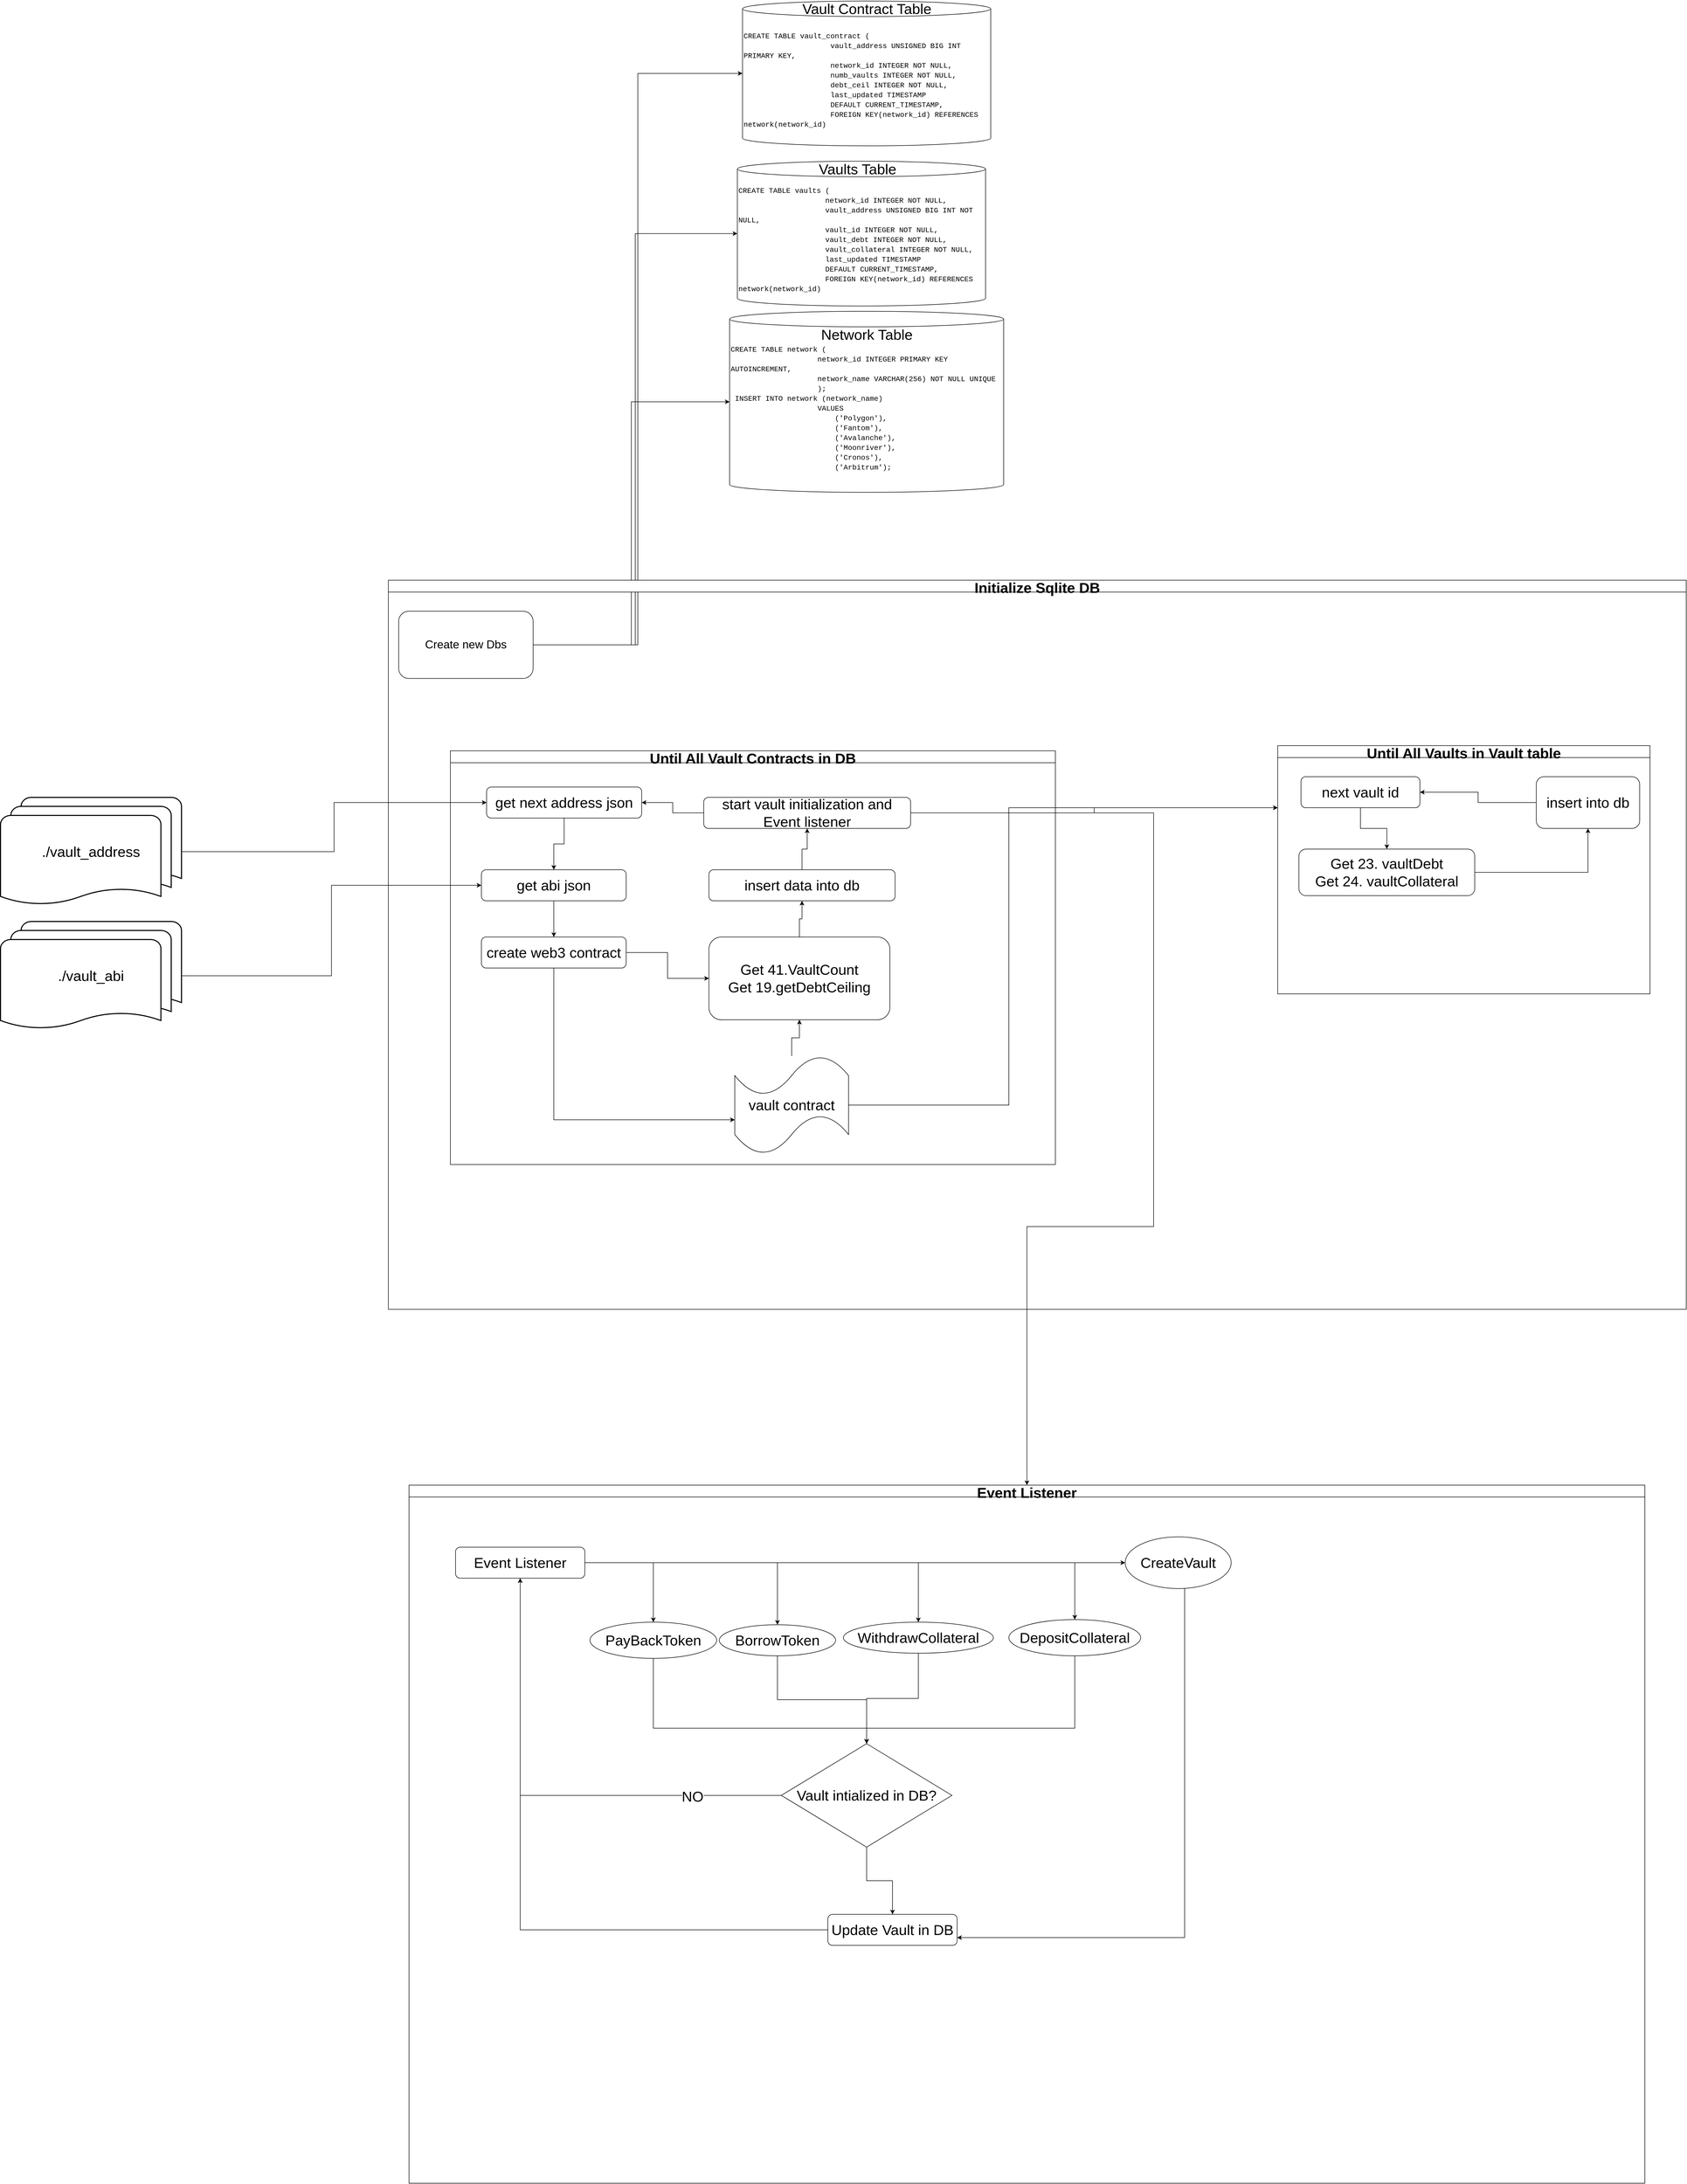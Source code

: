 <mxfile version="15.8.7" type="device"><diagram id="trthYVlDTXXueIZqfXsp" name="Page-1"><mxGraphModel dx="5200" dy="5685" grid="1" gridSize="10" guides="1" tooltips="1" connect="1" arrows="1" fold="1" page="1" pageScale="1" pageWidth="850" pageHeight="1100" math="0" shadow="0"><root><mxCell id="0"/><mxCell id="1" parent="0"/><mxCell id="JHZq_Z_VA7rRDfza121q-10" value="&lt;div style=&quot;font-family: &amp;#34;consolas&amp;#34; , &amp;#34;courier new&amp;#34; , monospace ; font-size: 14px ; line-height: 19px&quot;&gt;&lt;div style=&quot;font-family: &amp;#34;consolas&amp;#34; , &amp;#34;courier new&amp;#34; , monospace ; line-height: 19px&quot;&gt;&lt;div&gt;&lt;span style=&quot;background-color: rgb(255 , 255 , 255)&quot;&gt;CREATE TABLE vault_contract (&lt;/span&gt;&lt;/div&gt;&lt;div&gt;&lt;span style=&quot;background-color: rgb(255 , 255 , 255)&quot;&gt;&amp;nbsp; &amp;nbsp; &amp;nbsp; &amp;nbsp; &amp;nbsp; &amp;nbsp; &amp;nbsp; &amp;nbsp; &amp;nbsp; &amp;nbsp; vault_address UNSIGNED BIG INT PRIMARY KEY,&lt;/span&gt;&lt;/div&gt;&lt;div&gt;&lt;span style=&quot;background-color: rgb(255 , 255 , 255)&quot;&gt;&amp;nbsp; &amp;nbsp; &amp;nbsp; &amp;nbsp; &amp;nbsp; &amp;nbsp; &amp;nbsp; &amp;nbsp; &amp;nbsp; &amp;nbsp; network_id INTEGER NOT NULL,&lt;/span&gt;&lt;/div&gt;&lt;div&gt;&lt;span style=&quot;background-color: rgb(255 , 255 , 255)&quot;&gt;&amp;nbsp; &amp;nbsp; &amp;nbsp; &amp;nbsp; &amp;nbsp; &amp;nbsp; &amp;nbsp; &amp;nbsp; &amp;nbsp; &amp;nbsp; numb_vaults INTEGER NOT NULL,&lt;/span&gt;&lt;/div&gt;&lt;div&gt;&lt;span style=&quot;background-color: rgb(255 , 255 , 255)&quot;&gt;&amp;nbsp; &amp;nbsp; &amp;nbsp; &amp;nbsp; &amp;nbsp; &amp;nbsp; &amp;nbsp; &amp;nbsp; &amp;nbsp; &amp;nbsp; debt_ceil INTEGER NOT NULL,&lt;/span&gt;&lt;/div&gt;&lt;div&gt;&lt;span style=&quot;background-color: rgb(255 , 255 , 255)&quot;&gt;&amp;nbsp; &amp;nbsp; &amp;nbsp; &amp;nbsp; &amp;nbsp; &amp;nbsp; &amp;nbsp; &amp;nbsp; &amp;nbsp; &amp;nbsp; last_updated TIMESTAMP&lt;/span&gt;&lt;/div&gt;&lt;div&gt;&lt;span style=&quot;background-color: rgb(255 , 255 , 255)&quot;&gt;&amp;nbsp; &amp;nbsp; &amp;nbsp; &amp;nbsp; &amp;nbsp; &amp;nbsp; &amp;nbsp; &amp;nbsp; &amp;nbsp; &amp;nbsp; DEFAULT CURRENT_TIMESTAMP,&lt;/span&gt;&lt;/div&gt;&lt;div&gt;&lt;span style=&quot;background-color: rgb(255 , 255 , 255)&quot;&gt;&amp;nbsp; &amp;nbsp; &amp;nbsp; &amp;nbsp; &amp;nbsp; &amp;nbsp; &amp;nbsp; &amp;nbsp; &amp;nbsp; &amp;nbsp; FOREIGN KEY(network_id) REFERENCES network(network_id)&lt;/span&gt;&lt;/div&gt;&lt;/div&gt;&lt;/div&gt;" style="shape=cylinder3;whiteSpace=wrap;html=1;boundedLbl=1;backgroundOutline=1;size=15;fontSize=22;strokeColor=#000000;align=left;" parent="1" vertex="1"><mxGeometry x="825" y="-1270" width="480" height="280" as="geometry"/></mxCell><mxCell id="JHZq_Z_VA7rRDfza121q-9" value="&lt;div style=&quot;font-family: &amp;#34;consolas&amp;#34; , &amp;#34;courier new&amp;#34; , monospace ; font-size: 14px ; line-height: 19px&quot;&gt;&lt;div&gt;&lt;span style=&quot;background-color: rgb(255 , 255 , 255)&quot;&gt;CREATE TABLE vaults (&lt;/span&gt;&lt;/div&gt;&lt;div&gt;&lt;span style=&quot;background-color: rgb(255 , 255 , 255)&quot;&gt;&amp;nbsp; &amp;nbsp; &amp;nbsp; &amp;nbsp; &amp;nbsp; &amp;nbsp; &amp;nbsp; &amp;nbsp; &amp;nbsp; &amp;nbsp; network_id INTEGER NOT NULL,&lt;/span&gt;&lt;/div&gt;&lt;div&gt;&lt;span style=&quot;background-color: rgb(255 , 255 , 255)&quot;&gt;&amp;nbsp; &amp;nbsp; &amp;nbsp; &amp;nbsp; &amp;nbsp; &amp;nbsp; &amp;nbsp; &amp;nbsp; &amp;nbsp; &amp;nbsp; vault_address UNSIGNED BIG INT NOT NULL,&lt;/span&gt;&lt;/div&gt;&lt;div&gt;&lt;span style=&quot;background-color: rgb(255 , 255 , 255)&quot;&gt;&amp;nbsp; &amp;nbsp; &amp;nbsp; &amp;nbsp; &amp;nbsp; &amp;nbsp; &amp;nbsp; &amp;nbsp; &amp;nbsp; &amp;nbsp; vault_id INTEGER NOT NULL,&lt;/span&gt;&lt;/div&gt;&lt;div&gt;&lt;span style=&quot;background-color: rgb(255 , 255 , 255)&quot;&gt;&amp;nbsp; &amp;nbsp; &amp;nbsp; &amp;nbsp; &amp;nbsp; &amp;nbsp; &amp;nbsp; &amp;nbsp; &amp;nbsp; &amp;nbsp; vault_debt INTEGER NOT NULL,&lt;/span&gt;&lt;/div&gt;&lt;div&gt;&lt;span style=&quot;background-color: rgb(255 , 255 , 255)&quot;&gt;&amp;nbsp; &amp;nbsp; &amp;nbsp; &amp;nbsp; &amp;nbsp; &amp;nbsp; &amp;nbsp; &amp;nbsp; &amp;nbsp; &amp;nbsp; vault_collateral INTEGER NOT NULL,&lt;/span&gt;&lt;/div&gt;&lt;div&gt;&lt;span style=&quot;background-color: rgb(255 , 255 , 255)&quot;&gt;&amp;nbsp; &amp;nbsp; &amp;nbsp; &amp;nbsp; &amp;nbsp; &amp;nbsp; &amp;nbsp; &amp;nbsp; &amp;nbsp; &amp;nbsp; last_updated TIMESTAMP&lt;/span&gt;&lt;/div&gt;&lt;div&gt;&lt;span style=&quot;background-color: rgb(255 , 255 , 255)&quot;&gt;&amp;nbsp; &amp;nbsp; &amp;nbsp; &amp;nbsp; &amp;nbsp; &amp;nbsp; &amp;nbsp; &amp;nbsp; &amp;nbsp; &amp;nbsp; DEFAULT CURRENT_TIMESTAMP,&lt;/span&gt;&lt;/div&gt;&lt;div&gt;&lt;span style=&quot;background-color: rgb(255 , 255 , 255)&quot;&gt;&amp;nbsp; &amp;nbsp; &amp;nbsp; &amp;nbsp; &amp;nbsp; &amp;nbsp; &amp;nbsp; &amp;nbsp; &amp;nbsp; &amp;nbsp; FOREIGN KEY(network_id) REFERENCES network(network_id)&lt;/span&gt;&lt;/div&gt;&lt;/div&gt;" style="shape=cylinder3;whiteSpace=wrap;html=1;boundedLbl=1;backgroundOutline=1;size=15;fontSize=22;strokeColor=#000000;align=left;" parent="1" vertex="1"><mxGeometry x="815" y="-960.26" width="480" height="280" as="geometry"/></mxCell><mxCell id="JHZq_Z_VA7rRDfza121q-11" value="&lt;div style=&quot;font-family: &amp;#34;consolas&amp;#34; , &amp;#34;courier new&amp;#34; , monospace ; font-size: 14px ; line-height: 19px&quot;&gt;&lt;div style=&quot;font-family: &amp;#34;consolas&amp;#34; , &amp;#34;courier new&amp;#34; , monospace ; line-height: 19px&quot;&gt;&lt;div style=&quot;font-family: &amp;#34;consolas&amp;#34; , &amp;#34;courier new&amp;#34; , monospace ; line-height: 19px&quot;&gt;&lt;div&gt;&lt;font&gt;CREATE TABLE network (&lt;/font&gt;&lt;/div&gt;&lt;div&gt;&lt;font&gt;&amp;nbsp; &amp;nbsp; &amp;nbsp; &amp;nbsp; &amp;nbsp; &amp;nbsp; &amp;nbsp; &amp;nbsp; &amp;nbsp; &amp;nbsp; network_id INTEGER PRIMARY KEY AUTOINCREMENT,&lt;/font&gt;&lt;/div&gt;&lt;div&gt;&lt;font&gt;&amp;nbsp; &amp;nbsp; &amp;nbsp; &amp;nbsp; &amp;nbsp; &amp;nbsp; &amp;nbsp; &amp;nbsp; &amp;nbsp; &amp;nbsp; network_name VARCHAR(256) NOT NULL UNIQUE&lt;/font&gt;&lt;/div&gt;&lt;div&gt;&lt;font&gt;&amp;nbsp; &amp;nbsp; &amp;nbsp; &amp;nbsp; &amp;nbsp; &amp;nbsp; &amp;nbsp; &amp;nbsp; &amp;nbsp; &amp;nbsp; );&lt;/font&gt;&lt;/div&gt;&lt;div&gt;&lt;font&gt;&amp;nbsp;INSERT INTO network (network_name) &lt;/font&gt;&lt;/div&gt;&lt;div&gt;&lt;font&gt;&amp;nbsp; &amp;nbsp; &amp;nbsp; &amp;nbsp; &amp;nbsp; &amp;nbsp; &amp;nbsp; &amp;nbsp; &amp;nbsp; &amp;nbsp; VALUES&lt;/font&gt;&lt;/div&gt;&lt;div&gt;&lt;font&gt;&amp;nbsp; &amp;nbsp; &amp;nbsp; &amp;nbsp; &amp;nbsp; &amp;nbsp; &amp;nbsp; &amp;nbsp; &amp;nbsp; &amp;nbsp; &amp;nbsp; &amp;nbsp; ('Polygon'),&lt;/font&gt;&lt;/div&gt;&lt;div&gt;&lt;font&gt;&amp;nbsp; &amp;nbsp; &amp;nbsp; &amp;nbsp; &amp;nbsp; &amp;nbsp; &amp;nbsp; &amp;nbsp; &amp;nbsp; &amp;nbsp; &amp;nbsp; &amp;nbsp; ('Fantom'),&lt;/font&gt;&lt;/div&gt;&lt;div&gt;&lt;font&gt;&amp;nbsp; &amp;nbsp; &amp;nbsp; &amp;nbsp; &amp;nbsp; &amp;nbsp; &amp;nbsp; &amp;nbsp; &amp;nbsp; &amp;nbsp; &amp;nbsp; &amp;nbsp; ('Avalanche'),&lt;/font&gt;&lt;/div&gt;&lt;div&gt;&lt;font&gt;&amp;nbsp; &amp;nbsp; &amp;nbsp; &amp;nbsp; &amp;nbsp; &amp;nbsp; &amp;nbsp; &amp;nbsp; &amp;nbsp; &amp;nbsp; &amp;nbsp; &amp;nbsp; ('Moonriver'),&lt;/font&gt;&lt;/div&gt;&lt;div&gt;&lt;font&gt;&amp;nbsp; &amp;nbsp; &amp;nbsp; &amp;nbsp; &amp;nbsp; &amp;nbsp; &amp;nbsp; &amp;nbsp; &amp;nbsp; &amp;nbsp; &amp;nbsp; &amp;nbsp; ('Cronos'),&lt;/font&gt;&lt;/div&gt;&lt;div&gt;&lt;font&gt;&amp;nbsp; &amp;nbsp; &amp;nbsp; &amp;nbsp; &amp;nbsp; &amp;nbsp; &amp;nbsp; &amp;nbsp; &amp;nbsp; &amp;nbsp; &amp;nbsp; &amp;nbsp; ('Arbitrum');&lt;/font&gt;&lt;/div&gt;&lt;/div&gt;&lt;/div&gt;&lt;/div&gt;" style="shape=cylinder3;whiteSpace=wrap;html=1;boundedLbl=1;backgroundOutline=1;size=15;fontSize=22;strokeColor=#000000;align=left;" parent="1" vertex="1"><mxGeometry x="800" y="-670" width="530" height="350" as="geometry"/></mxCell><mxCell id="JHZq_Z_VA7rRDfza121q-12" style="edgeStyle=orthogonalEdgeStyle;rounded=0;orthogonalLoop=1;jettySize=auto;html=1;entryX=0;entryY=0.5;entryDx=0;entryDy=0;entryPerimeter=0;fontSize=22;fontColor=#000000;" parent="1" source="JHZq_Z_VA7rRDfza121q-8" target="JHZq_Z_VA7rRDfza121q-10" edge="1"><mxGeometry relative="1" as="geometry"/></mxCell><mxCell id="JHZq_Z_VA7rRDfza121q-13" style="edgeStyle=orthogonalEdgeStyle;rounded=0;orthogonalLoop=1;jettySize=auto;html=1;entryX=0;entryY=0.5;entryDx=0;entryDy=0;entryPerimeter=0;fontSize=22;fontColor=#000000;" parent="1" source="JHZq_Z_VA7rRDfza121q-8" target="JHZq_Z_VA7rRDfza121q-9" edge="1"><mxGeometry relative="1" as="geometry"/></mxCell><mxCell id="JHZq_Z_VA7rRDfza121q-14" style="edgeStyle=orthogonalEdgeStyle;rounded=0;orthogonalLoop=1;jettySize=auto;html=1;entryX=0;entryY=0.5;entryDx=0;entryDy=0;entryPerimeter=0;fontSize=22;fontColor=#000000;" parent="1" source="JHZq_Z_VA7rRDfza121q-8" target="JHZq_Z_VA7rRDfza121q-11" edge="1"><mxGeometry relative="1" as="geometry"/></mxCell><mxCell id="JHZq_Z_VA7rRDfza121q-18" value="&lt;font style=&quot;font-size: 28px&quot;&gt;Network Table&lt;/font&gt;" style="text;html=1;strokeColor=none;fillColor=none;align=center;verticalAlign=middle;whiteSpace=wrap;rounded=0;labelBackgroundColor=none;fontSize=22;fontColor=#000000;" parent="1" vertex="1"><mxGeometry x="957.5" y="-640" width="215" height="30" as="geometry"/></mxCell><mxCell id="JHZq_Z_VA7rRDfza121q-19" value="&lt;font style=&quot;font-size: 28px&quot;&gt;Vaults Table&lt;/font&gt;" style="text;html=1;strokeColor=none;fillColor=none;align=center;verticalAlign=middle;whiteSpace=wrap;rounded=0;labelBackgroundColor=none;fontSize=22;fontColor=#000000;" parent="1" vertex="1"><mxGeometry x="940" y="-960.26" width="215" height="30" as="geometry"/></mxCell><mxCell id="JHZq_Z_VA7rRDfza121q-20" value="&lt;font style=&quot;font-size: 28px&quot;&gt;Vault Contract Table&lt;/font&gt;" style="text;html=1;strokeColor=none;fillColor=none;align=center;verticalAlign=middle;whiteSpace=wrap;rounded=0;labelBackgroundColor=none;fontSize=22;fontColor=#000000;" parent="1" vertex="1"><mxGeometry x="923.75" y="-1270" width="282.5" height="30" as="geometry"/></mxCell><mxCell id="JHZq_Z_VA7rRDfza121q-24" value="Initialize Sqlite DB" style="swimlane;labelBackgroundColor=none;fontSize=28;fontColor=#000000;strokeColor=#000000;" parent="1" vertex="1"><mxGeometry x="140" y="-150" width="2510" height="1410" as="geometry"/></mxCell><mxCell id="JHZq_Z_VA7rRDfza121q-8" value="Create new Dbs" style="rounded=1;whiteSpace=wrap;html=1;fontSize=22;strokeColor=#000000;" parent="JHZq_Z_VA7rRDfza121q-24" vertex="1"><mxGeometry x="20" y="60" width="260" height="130" as="geometry"/></mxCell><mxCell id="JHZq_Z_VA7rRDfza121q-26" value="Until All Vault Contracts in DB" style="swimlane;labelBackgroundColor=none;fontSize=28;fontColor=#000000;strokeColor=#000000;" parent="JHZq_Z_VA7rRDfza121q-24" vertex="1"><mxGeometry x="120" y="330" width="1170" height="800" as="geometry"/></mxCell><mxCell id="JHZq_Z_VA7rRDfza121q-33" value="" style="edgeStyle=orthogonalEdgeStyle;rounded=0;orthogonalLoop=1;jettySize=auto;html=1;fontSize=28;fontColor=#000000;" parent="JHZq_Z_VA7rRDfza121q-26" source="JHZq_Z_VA7rRDfza121q-27" target="JHZq_Z_VA7rRDfza121q-32" edge="1"><mxGeometry relative="1" as="geometry"/></mxCell><mxCell id="JHZq_Z_VA7rRDfza121q-27" value="get next address json" style="rounded=1;whiteSpace=wrap;html=1;labelBackgroundColor=none;fontSize=28;fontColor=#000000;strokeColor=#000000;" parent="JHZq_Z_VA7rRDfza121q-26" vertex="1"><mxGeometry x="70" y="70" width="300" height="60" as="geometry"/></mxCell><mxCell id="JHZq_Z_VA7rRDfza121q-48" style="edgeStyle=orthogonalEdgeStyle;rounded=0;orthogonalLoop=1;jettySize=auto;html=1;fontSize=28;fontColor=#000000;" parent="JHZq_Z_VA7rRDfza121q-26" source="JHZq_Z_VA7rRDfza121q-32" target="JHZq_Z_VA7rRDfza121q-47" edge="1"><mxGeometry relative="1" as="geometry"/></mxCell><mxCell id="JHZq_Z_VA7rRDfza121q-32" value="get abi json" style="whiteSpace=wrap;html=1;fontSize=28;strokeColor=#000000;fontColor=#000000;rounded=1;labelBackgroundColor=none;" parent="JHZq_Z_VA7rRDfza121q-26" vertex="1"><mxGeometry x="60" y="230" width="280" height="60" as="geometry"/></mxCell><mxCell id="JHZq_Z_VA7rRDfza121q-38" value="" style="edgeStyle=orthogonalEdgeStyle;rounded=0;orthogonalLoop=1;jettySize=auto;html=1;fontSize=28;fontColor=#000000;" parent="JHZq_Z_VA7rRDfza121q-26" source="JHZq_Z_VA7rRDfza121q-35" target="JHZq_Z_VA7rRDfza121q-37" edge="1"><mxGeometry relative="1" as="geometry"/></mxCell><mxCell id="JHZq_Z_VA7rRDfza121q-35" value="insert data into db" style="whiteSpace=wrap;html=1;fontSize=28;strokeColor=#000000;fontColor=#000000;rounded=1;labelBackgroundColor=none;" parent="JHZq_Z_VA7rRDfza121q-26" vertex="1"><mxGeometry x="500" y="230" width="360" height="60" as="geometry"/></mxCell><mxCell id="JHZq_Z_VA7rRDfza121q-39" style="edgeStyle=orthogonalEdgeStyle;rounded=0;orthogonalLoop=1;jettySize=auto;html=1;entryX=1;entryY=0.5;entryDx=0;entryDy=0;fontSize=28;fontColor=#000000;" parent="JHZq_Z_VA7rRDfza121q-26" source="JHZq_Z_VA7rRDfza121q-37" target="JHZq_Z_VA7rRDfza121q-27" edge="1"><mxGeometry relative="1" as="geometry"/></mxCell><mxCell id="JHZq_Z_VA7rRDfza121q-37" value="start vault initialization and Event listener" style="whiteSpace=wrap;html=1;fontSize=28;strokeColor=#000000;fontColor=#000000;rounded=1;labelBackgroundColor=none;" parent="JHZq_Z_VA7rRDfza121q-26" vertex="1"><mxGeometry x="490" y="90" width="400" height="60" as="geometry"/></mxCell><mxCell id="JHZq_Z_VA7rRDfza121q-42" value="vault contract" style="shape=tape;whiteSpace=wrap;html=1;labelBackgroundColor=none;fontSize=28;fontColor=#000000;strokeColor=#000000;" parent="JHZq_Z_VA7rRDfza121q-26" vertex="1"><mxGeometry x="550" y="590" width="220" height="190" as="geometry"/></mxCell><mxCell id="JHZq_Z_VA7rRDfza121q-49" style="edgeStyle=orthogonalEdgeStyle;rounded=0;orthogonalLoop=1;jettySize=auto;html=1;entryX=0;entryY=0.65;entryDx=0;entryDy=0;entryPerimeter=0;fontSize=28;fontColor=#000000;" parent="JHZq_Z_VA7rRDfza121q-26" source="JHZq_Z_VA7rRDfza121q-47" target="JHZq_Z_VA7rRDfza121q-42" edge="1"><mxGeometry relative="1" as="geometry"><Array as="points"><mxPoint x="200" y="714"/></Array></mxGeometry></mxCell><mxCell id="JHZq_Z_VA7rRDfza121q-47" value="create web3 contract" style="whiteSpace=wrap;html=1;fontSize=28;strokeColor=#000000;fontColor=#000000;rounded=1;labelBackgroundColor=none;" parent="JHZq_Z_VA7rRDfza121q-26" vertex="1"><mxGeometry x="60" y="360" width="280" height="60" as="geometry"/></mxCell><mxCell id="JHZq_Z_VA7rRDfza121q-41" value="Until All Vaults in Vault table" style="swimlane;labelBackgroundColor=none;fontSize=28;fontColor=#000000;strokeColor=#000000;" parent="JHZq_Z_VA7rRDfza121q-24" vertex="1"><mxGeometry x="1720" y="320" width="720" height="480" as="geometry"/></mxCell><mxCell id="gvVPe7brHe1ALMW1qg7L-3" value="" style="edgeStyle=orthogonalEdgeStyle;rounded=0;orthogonalLoop=1;jettySize=auto;html=1;" parent="JHZq_Z_VA7rRDfza121q-41" source="gvVPe7brHe1ALMW1qg7L-1" target="gvVPe7brHe1ALMW1qg7L-2" edge="1"><mxGeometry relative="1" as="geometry"/></mxCell><mxCell id="gvVPe7brHe1ALMW1qg7L-1" value="next vault id" style="rounded=1;whiteSpace=wrap;html=1;labelBackgroundColor=none;fontSize=28;fontColor=#000000;strokeColor=#000000;" parent="JHZq_Z_VA7rRDfza121q-41" vertex="1"><mxGeometry x="45" y="60" width="230" height="60" as="geometry"/></mxCell><mxCell id="gvVPe7brHe1ALMW1qg7L-5" value="" style="edgeStyle=orthogonalEdgeStyle;rounded=0;orthogonalLoop=1;jettySize=auto;html=1;" parent="JHZq_Z_VA7rRDfza121q-41" source="gvVPe7brHe1ALMW1qg7L-2" target="gvVPe7brHe1ALMW1qg7L-4" edge="1"><mxGeometry relative="1" as="geometry"/></mxCell><mxCell id="gvVPe7brHe1ALMW1qg7L-2" value="Get 23. vaultDebt&lt;br&gt;Get 24. vaultCollateral" style="rounded=1;whiteSpace=wrap;html=1;fontSize=28;fontColor=#000000;strokeColor=#000000;" parent="JHZq_Z_VA7rRDfza121q-41" vertex="1"><mxGeometry x="41" y="200" width="340" height="90" as="geometry"/></mxCell><mxCell id="gvVPe7brHe1ALMW1qg7L-4" value="insert into db" style="whiteSpace=wrap;html=1;rounded=1;fontSize=28;fontColor=#000000;strokeColor=#000000;" parent="JHZq_Z_VA7rRDfza121q-41" vertex="1"><mxGeometry x="500" y="60" width="200" height="100" as="geometry"/></mxCell><mxCell id="gvVPe7brHe1ALMW1qg7L-6" style="edgeStyle=orthogonalEdgeStyle;rounded=0;orthogonalLoop=1;jettySize=auto;html=1;" parent="JHZq_Z_VA7rRDfza121q-41" source="gvVPe7brHe1ALMW1qg7L-4" target="gvVPe7brHe1ALMW1qg7L-1" edge="1"><mxGeometry relative="1" as="geometry"><mxPoint x="280" y="90" as="targetPoint"/></mxGeometry></mxCell><mxCell id="JHZq_Z_VA7rRDfza121q-45" style="edgeStyle=orthogonalEdgeStyle;rounded=0;orthogonalLoop=1;jettySize=auto;html=1;entryX=0;entryY=0.25;entryDx=0;entryDy=0;fontSize=28;fontColor=#000000;" parent="JHZq_Z_VA7rRDfza121q-24" source="JHZq_Z_VA7rRDfza121q-37" target="JHZq_Z_VA7rRDfza121q-41" edge="1"><mxGeometry relative="1" as="geometry"/></mxCell><mxCell id="JHZq_Z_VA7rRDfza121q-46" style="edgeStyle=orthogonalEdgeStyle;rounded=0;orthogonalLoop=1;jettySize=auto;html=1;entryX=0;entryY=0.25;entryDx=0;entryDy=0;fontSize=28;fontColor=#000000;" parent="JHZq_Z_VA7rRDfza121q-24" source="JHZq_Z_VA7rRDfza121q-42" target="JHZq_Z_VA7rRDfza121q-41" edge="1"><mxGeometry relative="1" as="geometry"><Array as="points"><mxPoint x="1200" y="1015"/><mxPoint x="1200" y="440"/></Array></mxGeometry></mxCell><mxCell id="JHZq_Z_VA7rRDfza121q-29" style="edgeStyle=orthogonalEdgeStyle;rounded=0;orthogonalLoop=1;jettySize=auto;html=1;entryX=0;entryY=0.5;entryDx=0;entryDy=0;fontSize=28;fontColor=#000000;" parent="1" source="JHZq_Z_VA7rRDfza121q-25" target="JHZq_Z_VA7rRDfza121q-27" edge="1"><mxGeometry relative="1" as="geometry"/></mxCell><mxCell id="JHZq_Z_VA7rRDfza121q-25" value="./vault_address" style="strokeWidth=2;html=1;shape=mxgraph.flowchart.multi-document;whiteSpace=wrap;labelBackgroundColor=none;fontSize=28;fontColor=#000000;" parent="1" vertex="1"><mxGeometry x="-610" y="270" width="350" height="210" as="geometry"/></mxCell><mxCell id="JHZq_Z_VA7rRDfza121q-34" style="edgeStyle=orthogonalEdgeStyle;rounded=0;orthogonalLoop=1;jettySize=auto;html=1;entryX=0;entryY=0.5;entryDx=0;entryDy=0;fontSize=28;fontColor=#000000;" parent="1" source="JHZq_Z_VA7rRDfza121q-28" target="JHZq_Z_VA7rRDfza121q-32" edge="1"><mxGeometry relative="1" as="geometry"/></mxCell><mxCell id="JHZq_Z_VA7rRDfza121q-28" value="./vault_abi" style="strokeWidth=2;html=1;shape=mxgraph.flowchart.multi-document;whiteSpace=wrap;labelBackgroundColor=none;fontSize=28;fontColor=#000000;" parent="1" vertex="1"><mxGeometry x="-610" y="510" width="350" height="210" as="geometry"/></mxCell><mxCell id="JHZq_Z_VA7rRDfza121q-54" style="edgeStyle=orthogonalEdgeStyle;rounded=0;orthogonalLoop=1;jettySize=auto;html=1;entryX=0.5;entryY=1;entryDx=0;entryDy=0;fontSize=28;fontColor=#000000;" parent="1" source="JHZq_Z_VA7rRDfza121q-52" target="JHZq_Z_VA7rRDfza121q-35" edge="1"><mxGeometry relative="1" as="geometry"/></mxCell><mxCell id="JHZq_Z_VA7rRDfza121q-52" value="Get 41.VaultCount&lt;br&gt;Get 19.getDebtCeiling" style="whiteSpace=wrap;html=1;fontSize=28;strokeColor=#000000;fontColor=#000000;rounded=1;labelBackgroundColor=none;" parent="1" vertex="1"><mxGeometry x="760" y="540" width="350" height="160" as="geometry"/></mxCell><mxCell id="JHZq_Z_VA7rRDfza121q-53" value="" style="edgeStyle=orthogonalEdgeStyle;rounded=0;orthogonalLoop=1;jettySize=auto;html=1;fontSize=28;fontColor=#000000;" parent="1" source="JHZq_Z_VA7rRDfza121q-47" target="JHZq_Z_VA7rRDfza121q-52" edge="1"><mxGeometry relative="1" as="geometry"/></mxCell><mxCell id="JHZq_Z_VA7rRDfza121q-55" style="edgeStyle=orthogonalEdgeStyle;rounded=0;orthogonalLoop=1;jettySize=auto;html=1;fontSize=28;fontColor=#000000;" parent="1" source="JHZq_Z_VA7rRDfza121q-42" target="JHZq_Z_VA7rRDfza121q-52" edge="1"><mxGeometry relative="1" as="geometry"/></mxCell><mxCell id="Ca1gLk_DKQE6B8bFHZcI-1" value="Event Listener" style="swimlane;startSize=23;fontSize=28;" vertex="1" parent="1"><mxGeometry x="180" y="1600" width="2390" height="1350" as="geometry"/></mxCell><mxCell id="Ca1gLk_DKQE6B8bFHZcI-7" value="" style="edgeStyle=orthogonalEdgeStyle;rounded=0;orthogonalLoop=1;jettySize=auto;html=1;fontSize=28;" edge="1" parent="Ca1gLk_DKQE6B8bFHZcI-1" source="Ca1gLk_DKQE6B8bFHZcI-2" target="Ca1gLk_DKQE6B8bFHZcI-6"><mxGeometry relative="1" as="geometry"/></mxCell><mxCell id="Ca1gLk_DKQE6B8bFHZcI-9" value="" style="edgeStyle=orthogonalEdgeStyle;rounded=0;orthogonalLoop=1;jettySize=auto;html=1;fontSize=28;" edge="1" parent="Ca1gLk_DKQE6B8bFHZcI-1" source="Ca1gLk_DKQE6B8bFHZcI-2" target="Ca1gLk_DKQE6B8bFHZcI-8"><mxGeometry relative="1" as="geometry"/></mxCell><mxCell id="Ca1gLk_DKQE6B8bFHZcI-11" value="" style="edgeStyle=orthogonalEdgeStyle;rounded=0;orthogonalLoop=1;jettySize=auto;html=1;fontSize=28;" edge="1" parent="Ca1gLk_DKQE6B8bFHZcI-1" source="Ca1gLk_DKQE6B8bFHZcI-2" target="Ca1gLk_DKQE6B8bFHZcI-10"><mxGeometry relative="1" as="geometry"/></mxCell><mxCell id="Ca1gLk_DKQE6B8bFHZcI-13" value="" style="edgeStyle=orthogonalEdgeStyle;rounded=0;orthogonalLoop=1;jettySize=auto;html=1;fontSize=28;" edge="1" parent="Ca1gLk_DKQE6B8bFHZcI-1" source="Ca1gLk_DKQE6B8bFHZcI-2" target="Ca1gLk_DKQE6B8bFHZcI-12"><mxGeometry relative="1" as="geometry"/></mxCell><mxCell id="Ca1gLk_DKQE6B8bFHZcI-15" value="" style="edgeStyle=orthogonalEdgeStyle;rounded=0;orthogonalLoop=1;jettySize=auto;html=1;fontSize=28;" edge="1" parent="Ca1gLk_DKQE6B8bFHZcI-1" source="Ca1gLk_DKQE6B8bFHZcI-2" target="Ca1gLk_DKQE6B8bFHZcI-14"><mxGeometry relative="1" as="geometry"/></mxCell><mxCell id="Ca1gLk_DKQE6B8bFHZcI-2" value="Event Listener" style="rounded=1;whiteSpace=wrap;html=1;fontSize=28;" vertex="1" parent="Ca1gLk_DKQE6B8bFHZcI-1"><mxGeometry x="90" y="120" width="250" height="60" as="geometry"/></mxCell><mxCell id="Ca1gLk_DKQE6B8bFHZcI-27" style="edgeStyle=orthogonalEdgeStyle;rounded=0;orthogonalLoop=1;jettySize=auto;html=1;entryX=1;entryY=0.75;entryDx=0;entryDy=0;fontSize=28;" edge="1" parent="Ca1gLk_DKQE6B8bFHZcI-1" source="Ca1gLk_DKQE6B8bFHZcI-6" target="Ca1gLk_DKQE6B8bFHZcI-24"><mxGeometry relative="1" as="geometry"><Array as="points"><mxPoint x="1500" y="875"/></Array></mxGeometry></mxCell><mxCell id="Ca1gLk_DKQE6B8bFHZcI-6" value="CreateVault" style="ellipse;whiteSpace=wrap;html=1;rounded=1;fontSize=28;" vertex="1" parent="Ca1gLk_DKQE6B8bFHZcI-1"><mxGeometry x="1385" y="100" width="205" height="100" as="geometry"/></mxCell><mxCell id="Ca1gLk_DKQE6B8bFHZcI-8" value="DepositCollateral" style="ellipse;whiteSpace=wrap;html=1;rounded=1;fontSize=28;" vertex="1" parent="Ca1gLk_DKQE6B8bFHZcI-1"><mxGeometry x="1160" y="260" width="255" height="70" as="geometry"/></mxCell><mxCell id="Ca1gLk_DKQE6B8bFHZcI-10" value="WithdrawCollateral" style="ellipse;whiteSpace=wrap;html=1;rounded=1;fontSize=28;" vertex="1" parent="Ca1gLk_DKQE6B8bFHZcI-1"><mxGeometry x="840" y="265" width="290" height="60" as="geometry"/></mxCell><mxCell id="Ca1gLk_DKQE6B8bFHZcI-19" style="edgeStyle=orthogonalEdgeStyle;rounded=0;orthogonalLoop=1;jettySize=auto;html=1;fontSize=28;" edge="1" parent="Ca1gLk_DKQE6B8bFHZcI-1" source="Ca1gLk_DKQE6B8bFHZcI-12" target="Ca1gLk_DKQE6B8bFHZcI-17"><mxGeometry relative="1" as="geometry"/></mxCell><mxCell id="Ca1gLk_DKQE6B8bFHZcI-12" value="BorrowToken" style="ellipse;whiteSpace=wrap;html=1;rounded=1;fontSize=28;" vertex="1" parent="Ca1gLk_DKQE6B8bFHZcI-1"><mxGeometry x="600" y="270" width="225" height="60" as="geometry"/></mxCell><mxCell id="Ca1gLk_DKQE6B8bFHZcI-18" style="edgeStyle=orthogonalEdgeStyle;rounded=0;orthogonalLoop=1;jettySize=auto;html=1;entryX=0.5;entryY=0;entryDx=0;entryDy=0;fontSize=28;" edge="1" parent="Ca1gLk_DKQE6B8bFHZcI-1" source="Ca1gLk_DKQE6B8bFHZcI-14" target="Ca1gLk_DKQE6B8bFHZcI-17"><mxGeometry relative="1" as="geometry"><Array as="points"><mxPoint x="473" y="470"/><mxPoint x="885" y="470"/></Array></mxGeometry></mxCell><mxCell id="Ca1gLk_DKQE6B8bFHZcI-14" value="PayBackToken" style="ellipse;whiteSpace=wrap;html=1;rounded=1;fontSize=28;" vertex="1" parent="Ca1gLk_DKQE6B8bFHZcI-1"><mxGeometry x="350" y="265" width="245" height="70" as="geometry"/></mxCell><mxCell id="Ca1gLk_DKQE6B8bFHZcI-22" style="edgeStyle=orthogonalEdgeStyle;rounded=0;orthogonalLoop=1;jettySize=auto;html=1;entryX=0.5;entryY=1;entryDx=0;entryDy=0;fontSize=28;" edge="1" parent="Ca1gLk_DKQE6B8bFHZcI-1" source="Ca1gLk_DKQE6B8bFHZcI-17" target="Ca1gLk_DKQE6B8bFHZcI-2"><mxGeometry relative="1" as="geometry"/></mxCell><mxCell id="Ca1gLk_DKQE6B8bFHZcI-23" value="NO" style="edgeLabel;html=1;align=center;verticalAlign=middle;resizable=0;points=[];fontSize=28;" vertex="1" connectable="0" parent="Ca1gLk_DKQE6B8bFHZcI-22"><mxGeometry x="-0.63" y="2" relative="1" as="geometry"><mxPoint x="-1" as="offset"/></mxGeometry></mxCell><mxCell id="Ca1gLk_DKQE6B8bFHZcI-25" style="edgeStyle=orthogonalEdgeStyle;rounded=0;orthogonalLoop=1;jettySize=auto;html=1;entryX=0.5;entryY=0;entryDx=0;entryDy=0;fontSize=28;" edge="1" parent="Ca1gLk_DKQE6B8bFHZcI-1" source="Ca1gLk_DKQE6B8bFHZcI-17" target="Ca1gLk_DKQE6B8bFHZcI-24"><mxGeometry relative="1" as="geometry"/></mxCell><mxCell id="Ca1gLk_DKQE6B8bFHZcI-17" value="Vault intialized in DB?" style="rhombus;whiteSpace=wrap;html=1;fontSize=28;" vertex="1" parent="Ca1gLk_DKQE6B8bFHZcI-1"><mxGeometry x="720" y="500" width="330" height="200" as="geometry"/></mxCell><mxCell id="Ca1gLk_DKQE6B8bFHZcI-20" style="edgeStyle=orthogonalEdgeStyle;rounded=0;orthogonalLoop=1;jettySize=auto;html=1;fontSize=28;entryX=0.5;entryY=0;entryDx=0;entryDy=0;" edge="1" parent="Ca1gLk_DKQE6B8bFHZcI-1" source="Ca1gLk_DKQE6B8bFHZcI-10" target="Ca1gLk_DKQE6B8bFHZcI-17"><mxGeometry relative="1" as="geometry"><mxPoint x="890" y="510" as="targetPoint"/></mxGeometry></mxCell><mxCell id="Ca1gLk_DKQE6B8bFHZcI-21" style="edgeStyle=orthogonalEdgeStyle;rounded=0;orthogonalLoop=1;jettySize=auto;html=1;fontSize=28;entryX=0.5;entryY=0;entryDx=0;entryDy=0;" edge="1" parent="Ca1gLk_DKQE6B8bFHZcI-1" source="Ca1gLk_DKQE6B8bFHZcI-8" target="Ca1gLk_DKQE6B8bFHZcI-17"><mxGeometry relative="1" as="geometry"><mxPoint x="1200" y="580" as="targetPoint"/><Array as="points"><mxPoint x="1288" y="470"/><mxPoint x="885" y="470"/></Array></mxGeometry></mxCell><mxCell id="Ca1gLk_DKQE6B8bFHZcI-26" style="edgeStyle=orthogonalEdgeStyle;rounded=0;orthogonalLoop=1;jettySize=auto;html=1;entryX=0.5;entryY=1;entryDx=0;entryDy=0;fontSize=28;" edge="1" parent="Ca1gLk_DKQE6B8bFHZcI-1" source="Ca1gLk_DKQE6B8bFHZcI-24" target="Ca1gLk_DKQE6B8bFHZcI-2"><mxGeometry relative="1" as="geometry"/></mxCell><mxCell id="Ca1gLk_DKQE6B8bFHZcI-24" value="Update Vault in DB" style="rounded=1;whiteSpace=wrap;html=1;fontSize=28;" vertex="1" parent="Ca1gLk_DKQE6B8bFHZcI-1"><mxGeometry x="810" y="830" width="250" height="60" as="geometry"/></mxCell><mxCell id="Ca1gLk_DKQE6B8bFHZcI-28" style="edgeStyle=orthogonalEdgeStyle;rounded=0;orthogonalLoop=1;jettySize=auto;html=1;entryX=0.5;entryY=0;entryDx=0;entryDy=0;fontSize=28;" edge="1" parent="1" source="JHZq_Z_VA7rRDfza121q-37" target="Ca1gLk_DKQE6B8bFHZcI-1"><mxGeometry relative="1" as="geometry"><Array as="points"><mxPoint x="1620" y="300"/><mxPoint x="1620" y="1100"/><mxPoint x="1375" y="1100"/></Array></mxGeometry></mxCell></root></mxGraphModel></diagram></mxfile>